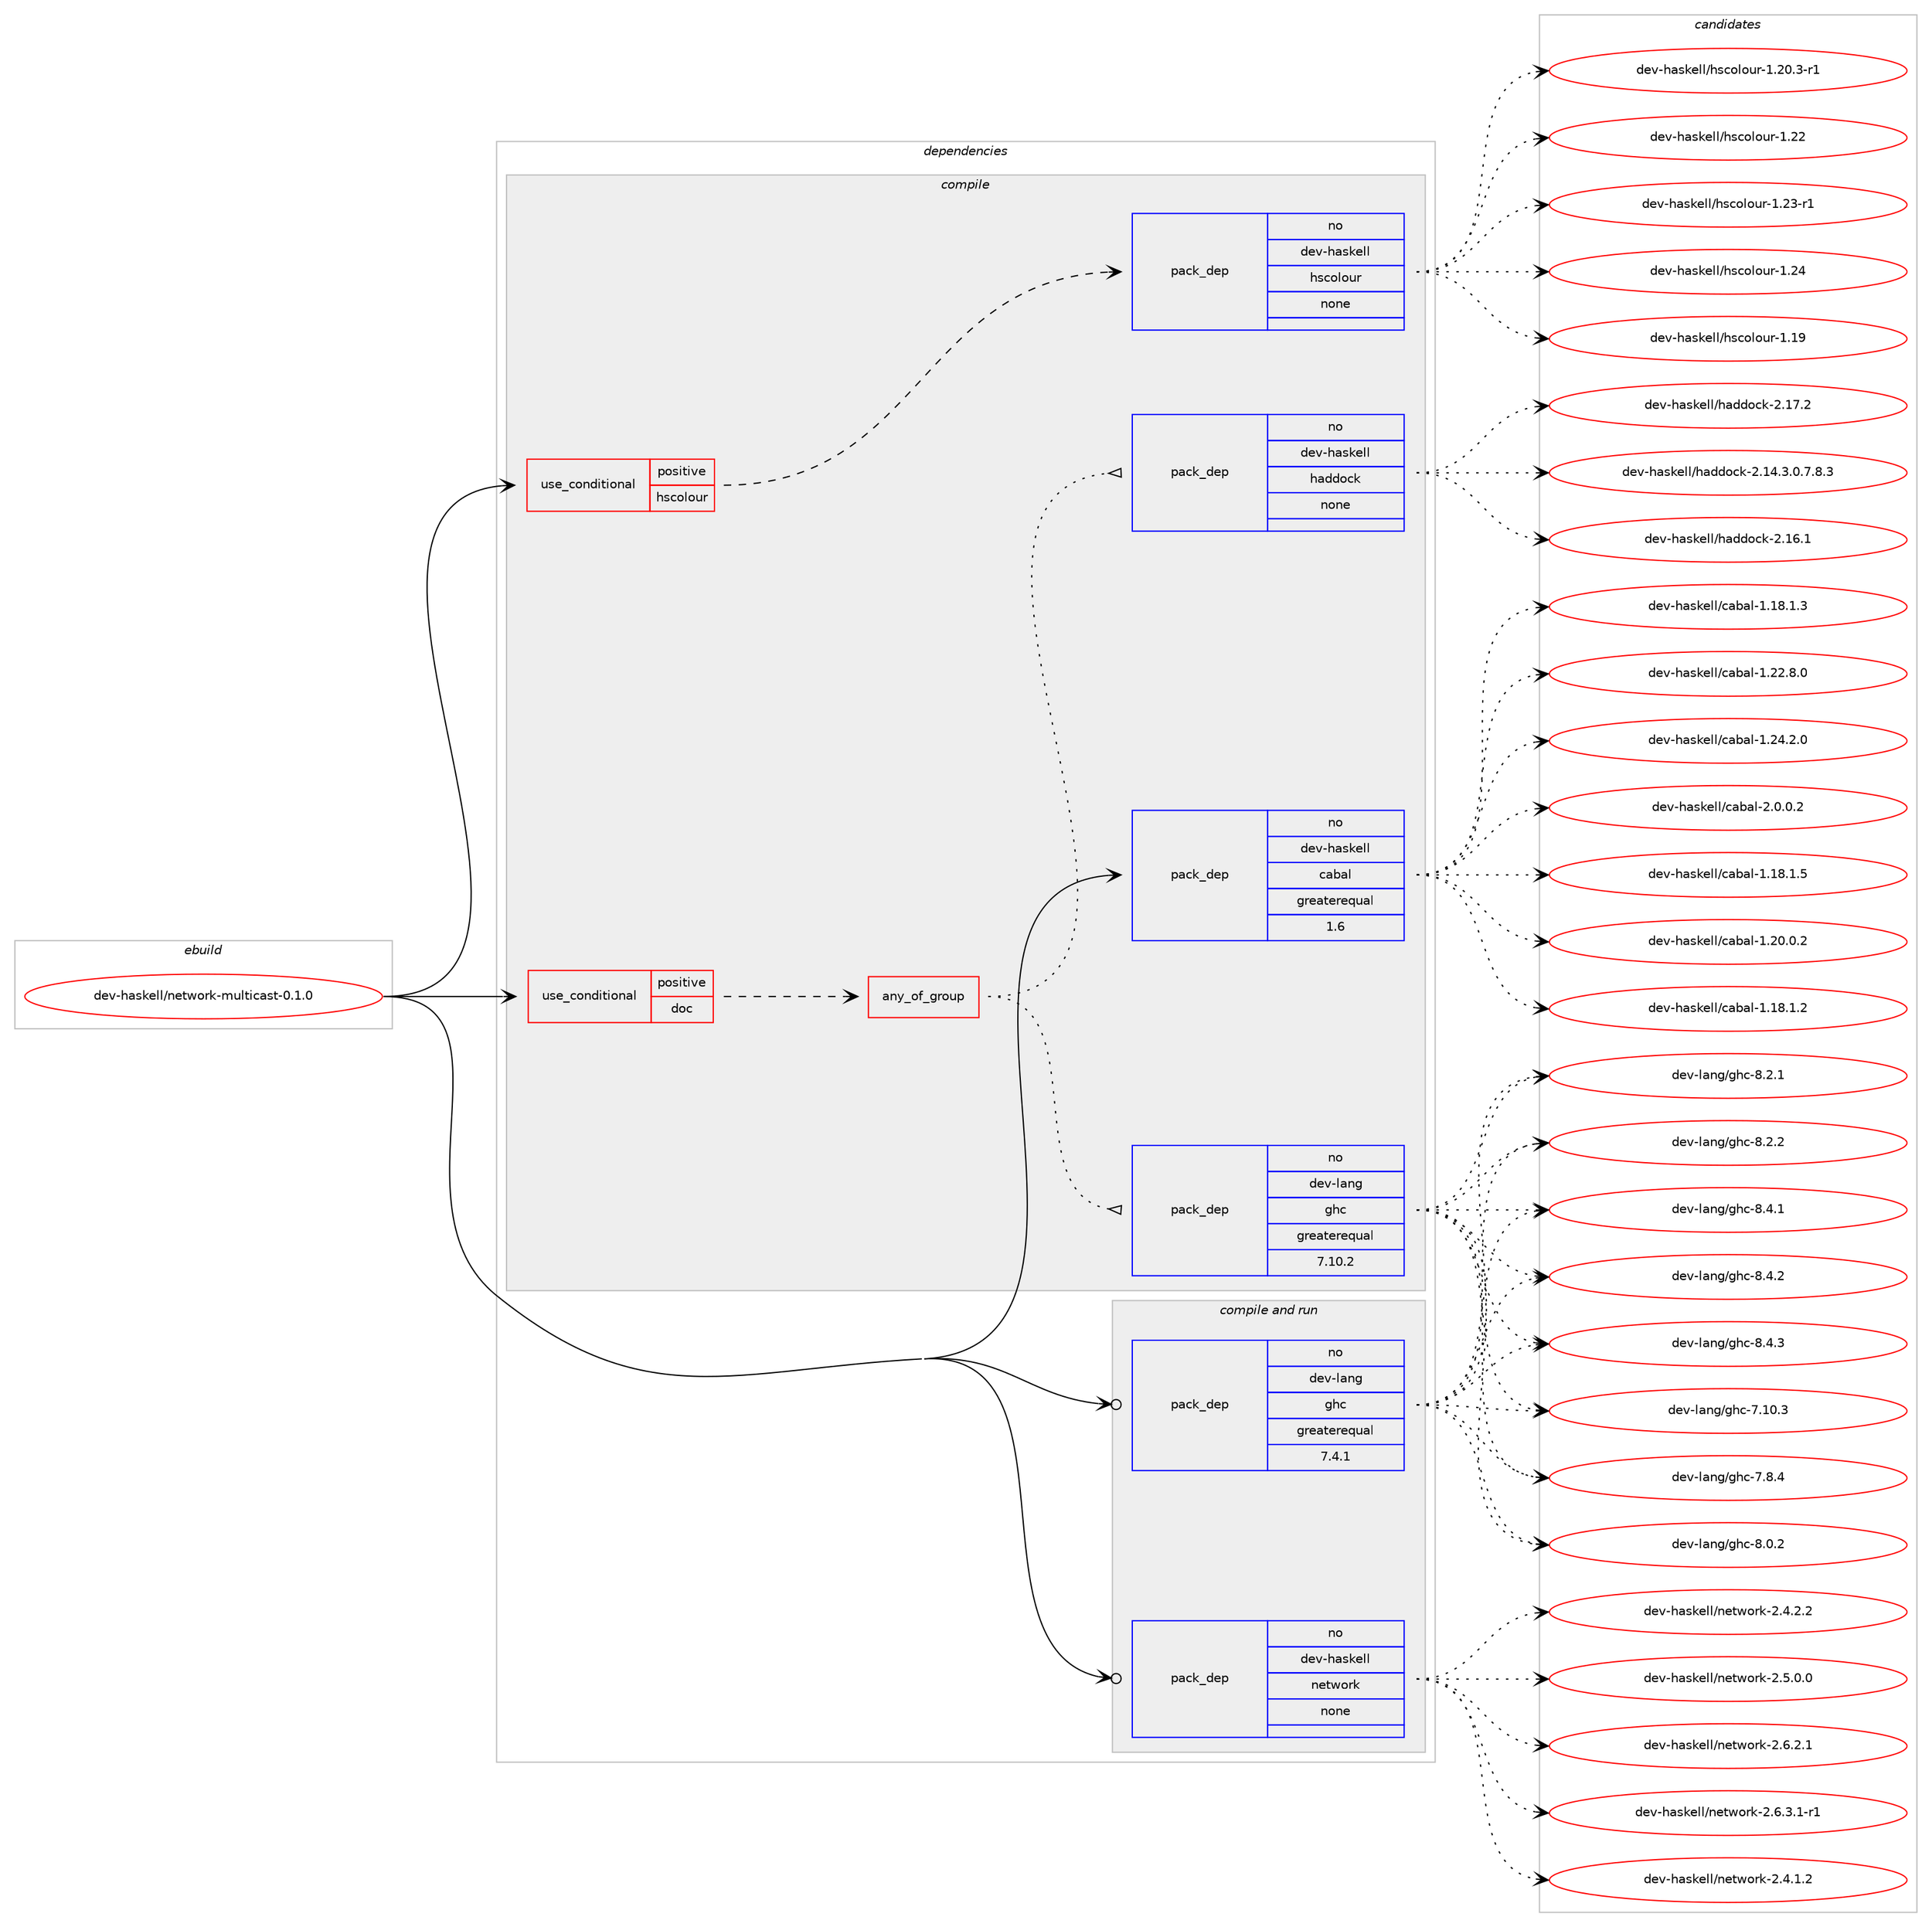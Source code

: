 digraph prolog {

# *************
# Graph options
# *************

newrank=true;
concentrate=true;
compound=true;
graph [rankdir=LR,fontname=Helvetica,fontsize=10,ranksep=1.5];#, ranksep=2.5, nodesep=0.2];
edge  [arrowhead=vee];
node  [fontname=Helvetica,fontsize=10];

# **********
# The ebuild
# **********

subgraph cluster_leftcol {
color=gray;
rank=same;
label=<<i>ebuild</i>>;
id [label="dev-haskell/network-multicast-0.1.0", color=red, width=4, href="../dev-haskell/network-multicast-0.1.0.svg"];
}

# ****************
# The dependencies
# ****************

subgraph cluster_midcol {
color=gray;
label=<<i>dependencies</i>>;
subgraph cluster_compile {
fillcolor="#eeeeee";
style=filled;
label=<<i>compile</i>>;
subgraph cond360794 {
dependency1340111 [label=<<TABLE BORDER="0" CELLBORDER="1" CELLSPACING="0" CELLPADDING="4"><TR><TD ROWSPAN="3" CELLPADDING="10">use_conditional</TD></TR><TR><TD>positive</TD></TR><TR><TD>doc</TD></TR></TABLE>>, shape=none, color=red];
subgraph any21302 {
dependency1340112 [label=<<TABLE BORDER="0" CELLBORDER="1" CELLSPACING="0" CELLPADDING="4"><TR><TD CELLPADDING="10">any_of_group</TD></TR></TABLE>>, shape=none, color=red];subgraph pack957463 {
dependency1340113 [label=<<TABLE BORDER="0" CELLBORDER="1" CELLSPACING="0" CELLPADDING="4" WIDTH="220"><TR><TD ROWSPAN="6" CELLPADDING="30">pack_dep</TD></TR><TR><TD WIDTH="110">no</TD></TR><TR><TD>dev-haskell</TD></TR><TR><TD>haddock</TD></TR><TR><TD>none</TD></TR><TR><TD></TD></TR></TABLE>>, shape=none, color=blue];
}
dependency1340112:e -> dependency1340113:w [weight=20,style="dotted",arrowhead="oinv"];
subgraph pack957464 {
dependency1340114 [label=<<TABLE BORDER="0" CELLBORDER="1" CELLSPACING="0" CELLPADDING="4" WIDTH="220"><TR><TD ROWSPAN="6" CELLPADDING="30">pack_dep</TD></TR><TR><TD WIDTH="110">no</TD></TR><TR><TD>dev-lang</TD></TR><TR><TD>ghc</TD></TR><TR><TD>greaterequal</TD></TR><TR><TD>7.10.2</TD></TR></TABLE>>, shape=none, color=blue];
}
dependency1340112:e -> dependency1340114:w [weight=20,style="dotted",arrowhead="oinv"];
}
dependency1340111:e -> dependency1340112:w [weight=20,style="dashed",arrowhead="vee"];
}
id:e -> dependency1340111:w [weight=20,style="solid",arrowhead="vee"];
subgraph cond360795 {
dependency1340115 [label=<<TABLE BORDER="0" CELLBORDER="1" CELLSPACING="0" CELLPADDING="4"><TR><TD ROWSPAN="3" CELLPADDING="10">use_conditional</TD></TR><TR><TD>positive</TD></TR><TR><TD>hscolour</TD></TR></TABLE>>, shape=none, color=red];
subgraph pack957465 {
dependency1340116 [label=<<TABLE BORDER="0" CELLBORDER="1" CELLSPACING="0" CELLPADDING="4" WIDTH="220"><TR><TD ROWSPAN="6" CELLPADDING="30">pack_dep</TD></TR><TR><TD WIDTH="110">no</TD></TR><TR><TD>dev-haskell</TD></TR><TR><TD>hscolour</TD></TR><TR><TD>none</TD></TR><TR><TD></TD></TR></TABLE>>, shape=none, color=blue];
}
dependency1340115:e -> dependency1340116:w [weight=20,style="dashed",arrowhead="vee"];
}
id:e -> dependency1340115:w [weight=20,style="solid",arrowhead="vee"];
subgraph pack957466 {
dependency1340117 [label=<<TABLE BORDER="0" CELLBORDER="1" CELLSPACING="0" CELLPADDING="4" WIDTH="220"><TR><TD ROWSPAN="6" CELLPADDING="30">pack_dep</TD></TR><TR><TD WIDTH="110">no</TD></TR><TR><TD>dev-haskell</TD></TR><TR><TD>cabal</TD></TR><TR><TD>greaterequal</TD></TR><TR><TD>1.6</TD></TR></TABLE>>, shape=none, color=blue];
}
id:e -> dependency1340117:w [weight=20,style="solid",arrowhead="vee"];
}
subgraph cluster_compileandrun {
fillcolor="#eeeeee";
style=filled;
label=<<i>compile and run</i>>;
subgraph pack957467 {
dependency1340118 [label=<<TABLE BORDER="0" CELLBORDER="1" CELLSPACING="0" CELLPADDING="4" WIDTH="220"><TR><TD ROWSPAN="6" CELLPADDING="30">pack_dep</TD></TR><TR><TD WIDTH="110">no</TD></TR><TR><TD>dev-haskell</TD></TR><TR><TD>network</TD></TR><TR><TD>none</TD></TR><TR><TD></TD></TR></TABLE>>, shape=none, color=blue];
}
id:e -> dependency1340118:w [weight=20,style="solid",arrowhead="odotvee"];
subgraph pack957468 {
dependency1340119 [label=<<TABLE BORDER="0" CELLBORDER="1" CELLSPACING="0" CELLPADDING="4" WIDTH="220"><TR><TD ROWSPAN="6" CELLPADDING="30">pack_dep</TD></TR><TR><TD WIDTH="110">no</TD></TR><TR><TD>dev-lang</TD></TR><TR><TD>ghc</TD></TR><TR><TD>greaterequal</TD></TR><TR><TD>7.4.1</TD></TR></TABLE>>, shape=none, color=blue];
}
id:e -> dependency1340119:w [weight=20,style="solid",arrowhead="odotvee"];
}
subgraph cluster_run {
fillcolor="#eeeeee";
style=filled;
label=<<i>run</i>>;
}
}

# **************
# The candidates
# **************

subgraph cluster_choices {
rank=same;
color=gray;
label=<<i>candidates</i>>;

subgraph choice957463 {
color=black;
nodesep=1;
choice1001011184510497115107101108108471049710010011199107455046495246514648465546564651 [label="dev-haskell/haddock-2.14.3.0.7.8.3", color=red, width=4,href="../dev-haskell/haddock-2.14.3.0.7.8.3.svg"];
choice100101118451049711510710110810847104971001001119910745504649544649 [label="dev-haskell/haddock-2.16.1", color=red, width=4,href="../dev-haskell/haddock-2.16.1.svg"];
choice100101118451049711510710110810847104971001001119910745504649554650 [label="dev-haskell/haddock-2.17.2", color=red, width=4,href="../dev-haskell/haddock-2.17.2.svg"];
dependency1340113:e -> choice1001011184510497115107101108108471049710010011199107455046495246514648465546564651:w [style=dotted,weight="100"];
dependency1340113:e -> choice100101118451049711510710110810847104971001001119910745504649544649:w [style=dotted,weight="100"];
dependency1340113:e -> choice100101118451049711510710110810847104971001001119910745504649554650:w [style=dotted,weight="100"];
}
subgraph choice957464 {
color=black;
nodesep=1;
choice1001011184510897110103471031049945554649484651 [label="dev-lang/ghc-7.10.3", color=red, width=4,href="../dev-lang/ghc-7.10.3.svg"];
choice10010111845108971101034710310499455546564652 [label="dev-lang/ghc-7.8.4", color=red, width=4,href="../dev-lang/ghc-7.8.4.svg"];
choice10010111845108971101034710310499455646484650 [label="dev-lang/ghc-8.0.2", color=red, width=4,href="../dev-lang/ghc-8.0.2.svg"];
choice10010111845108971101034710310499455646504649 [label="dev-lang/ghc-8.2.1", color=red, width=4,href="../dev-lang/ghc-8.2.1.svg"];
choice10010111845108971101034710310499455646504650 [label="dev-lang/ghc-8.2.2", color=red, width=4,href="../dev-lang/ghc-8.2.2.svg"];
choice10010111845108971101034710310499455646524649 [label="dev-lang/ghc-8.4.1", color=red, width=4,href="../dev-lang/ghc-8.4.1.svg"];
choice10010111845108971101034710310499455646524650 [label="dev-lang/ghc-8.4.2", color=red, width=4,href="../dev-lang/ghc-8.4.2.svg"];
choice10010111845108971101034710310499455646524651 [label="dev-lang/ghc-8.4.3", color=red, width=4,href="../dev-lang/ghc-8.4.3.svg"];
dependency1340114:e -> choice1001011184510897110103471031049945554649484651:w [style=dotted,weight="100"];
dependency1340114:e -> choice10010111845108971101034710310499455546564652:w [style=dotted,weight="100"];
dependency1340114:e -> choice10010111845108971101034710310499455646484650:w [style=dotted,weight="100"];
dependency1340114:e -> choice10010111845108971101034710310499455646504649:w [style=dotted,weight="100"];
dependency1340114:e -> choice10010111845108971101034710310499455646504650:w [style=dotted,weight="100"];
dependency1340114:e -> choice10010111845108971101034710310499455646524649:w [style=dotted,weight="100"];
dependency1340114:e -> choice10010111845108971101034710310499455646524650:w [style=dotted,weight="100"];
dependency1340114:e -> choice10010111845108971101034710310499455646524651:w [style=dotted,weight="100"];
}
subgraph choice957465 {
color=black;
nodesep=1;
choice100101118451049711510710110810847104115991111081111171144549464957 [label="dev-haskell/hscolour-1.19", color=red, width=4,href="../dev-haskell/hscolour-1.19.svg"];
choice10010111845104971151071011081084710411599111108111117114454946504846514511449 [label="dev-haskell/hscolour-1.20.3-r1", color=red, width=4,href="../dev-haskell/hscolour-1.20.3-r1.svg"];
choice100101118451049711510710110810847104115991111081111171144549465050 [label="dev-haskell/hscolour-1.22", color=red, width=4,href="../dev-haskell/hscolour-1.22.svg"];
choice1001011184510497115107101108108471041159911110811111711445494650514511449 [label="dev-haskell/hscolour-1.23-r1", color=red, width=4,href="../dev-haskell/hscolour-1.23-r1.svg"];
choice100101118451049711510710110810847104115991111081111171144549465052 [label="dev-haskell/hscolour-1.24", color=red, width=4,href="../dev-haskell/hscolour-1.24.svg"];
dependency1340116:e -> choice100101118451049711510710110810847104115991111081111171144549464957:w [style=dotted,weight="100"];
dependency1340116:e -> choice10010111845104971151071011081084710411599111108111117114454946504846514511449:w [style=dotted,weight="100"];
dependency1340116:e -> choice100101118451049711510710110810847104115991111081111171144549465050:w [style=dotted,weight="100"];
dependency1340116:e -> choice1001011184510497115107101108108471041159911110811111711445494650514511449:w [style=dotted,weight="100"];
dependency1340116:e -> choice100101118451049711510710110810847104115991111081111171144549465052:w [style=dotted,weight="100"];
}
subgraph choice957466 {
color=black;
nodesep=1;
choice10010111845104971151071011081084799979897108454946495646494650 [label="dev-haskell/cabal-1.18.1.2", color=red, width=4,href="../dev-haskell/cabal-1.18.1.2.svg"];
choice10010111845104971151071011081084799979897108454946495646494651 [label="dev-haskell/cabal-1.18.1.3", color=red, width=4,href="../dev-haskell/cabal-1.18.1.3.svg"];
choice10010111845104971151071011081084799979897108454946495646494653 [label="dev-haskell/cabal-1.18.1.5", color=red, width=4,href="../dev-haskell/cabal-1.18.1.5.svg"];
choice10010111845104971151071011081084799979897108454946504846484650 [label="dev-haskell/cabal-1.20.0.2", color=red, width=4,href="../dev-haskell/cabal-1.20.0.2.svg"];
choice10010111845104971151071011081084799979897108454946505046564648 [label="dev-haskell/cabal-1.22.8.0", color=red, width=4,href="../dev-haskell/cabal-1.22.8.0.svg"];
choice10010111845104971151071011081084799979897108454946505246504648 [label="dev-haskell/cabal-1.24.2.0", color=red, width=4,href="../dev-haskell/cabal-1.24.2.0.svg"];
choice100101118451049711510710110810847999798971084550464846484650 [label="dev-haskell/cabal-2.0.0.2", color=red, width=4,href="../dev-haskell/cabal-2.0.0.2.svg"];
dependency1340117:e -> choice10010111845104971151071011081084799979897108454946495646494650:w [style=dotted,weight="100"];
dependency1340117:e -> choice10010111845104971151071011081084799979897108454946495646494651:w [style=dotted,weight="100"];
dependency1340117:e -> choice10010111845104971151071011081084799979897108454946495646494653:w [style=dotted,weight="100"];
dependency1340117:e -> choice10010111845104971151071011081084799979897108454946504846484650:w [style=dotted,weight="100"];
dependency1340117:e -> choice10010111845104971151071011081084799979897108454946505046564648:w [style=dotted,weight="100"];
dependency1340117:e -> choice10010111845104971151071011081084799979897108454946505246504648:w [style=dotted,weight="100"];
dependency1340117:e -> choice100101118451049711510710110810847999798971084550464846484650:w [style=dotted,weight="100"];
}
subgraph choice957467 {
color=black;
nodesep=1;
choice1001011184510497115107101108108471101011161191111141074550465246494650 [label="dev-haskell/network-2.4.1.2", color=red, width=4,href="../dev-haskell/network-2.4.1.2.svg"];
choice1001011184510497115107101108108471101011161191111141074550465246504650 [label="dev-haskell/network-2.4.2.2", color=red, width=4,href="../dev-haskell/network-2.4.2.2.svg"];
choice1001011184510497115107101108108471101011161191111141074550465346484648 [label="dev-haskell/network-2.5.0.0", color=red, width=4,href="../dev-haskell/network-2.5.0.0.svg"];
choice1001011184510497115107101108108471101011161191111141074550465446504649 [label="dev-haskell/network-2.6.2.1", color=red, width=4,href="../dev-haskell/network-2.6.2.1.svg"];
choice10010111845104971151071011081084711010111611911111410745504654465146494511449 [label="dev-haskell/network-2.6.3.1-r1", color=red, width=4,href="../dev-haskell/network-2.6.3.1-r1.svg"];
dependency1340118:e -> choice1001011184510497115107101108108471101011161191111141074550465246494650:w [style=dotted,weight="100"];
dependency1340118:e -> choice1001011184510497115107101108108471101011161191111141074550465246504650:w [style=dotted,weight="100"];
dependency1340118:e -> choice1001011184510497115107101108108471101011161191111141074550465346484648:w [style=dotted,weight="100"];
dependency1340118:e -> choice1001011184510497115107101108108471101011161191111141074550465446504649:w [style=dotted,weight="100"];
dependency1340118:e -> choice10010111845104971151071011081084711010111611911111410745504654465146494511449:w [style=dotted,weight="100"];
}
subgraph choice957468 {
color=black;
nodesep=1;
choice1001011184510897110103471031049945554649484651 [label="dev-lang/ghc-7.10.3", color=red, width=4,href="../dev-lang/ghc-7.10.3.svg"];
choice10010111845108971101034710310499455546564652 [label="dev-lang/ghc-7.8.4", color=red, width=4,href="../dev-lang/ghc-7.8.4.svg"];
choice10010111845108971101034710310499455646484650 [label="dev-lang/ghc-8.0.2", color=red, width=4,href="../dev-lang/ghc-8.0.2.svg"];
choice10010111845108971101034710310499455646504649 [label="dev-lang/ghc-8.2.1", color=red, width=4,href="../dev-lang/ghc-8.2.1.svg"];
choice10010111845108971101034710310499455646504650 [label="dev-lang/ghc-8.2.2", color=red, width=4,href="../dev-lang/ghc-8.2.2.svg"];
choice10010111845108971101034710310499455646524649 [label="dev-lang/ghc-8.4.1", color=red, width=4,href="../dev-lang/ghc-8.4.1.svg"];
choice10010111845108971101034710310499455646524650 [label="dev-lang/ghc-8.4.2", color=red, width=4,href="../dev-lang/ghc-8.4.2.svg"];
choice10010111845108971101034710310499455646524651 [label="dev-lang/ghc-8.4.3", color=red, width=4,href="../dev-lang/ghc-8.4.3.svg"];
dependency1340119:e -> choice1001011184510897110103471031049945554649484651:w [style=dotted,weight="100"];
dependency1340119:e -> choice10010111845108971101034710310499455546564652:w [style=dotted,weight="100"];
dependency1340119:e -> choice10010111845108971101034710310499455646484650:w [style=dotted,weight="100"];
dependency1340119:e -> choice10010111845108971101034710310499455646504649:w [style=dotted,weight="100"];
dependency1340119:e -> choice10010111845108971101034710310499455646504650:w [style=dotted,weight="100"];
dependency1340119:e -> choice10010111845108971101034710310499455646524649:w [style=dotted,weight="100"];
dependency1340119:e -> choice10010111845108971101034710310499455646524650:w [style=dotted,weight="100"];
dependency1340119:e -> choice10010111845108971101034710310499455646524651:w [style=dotted,weight="100"];
}
}

}
